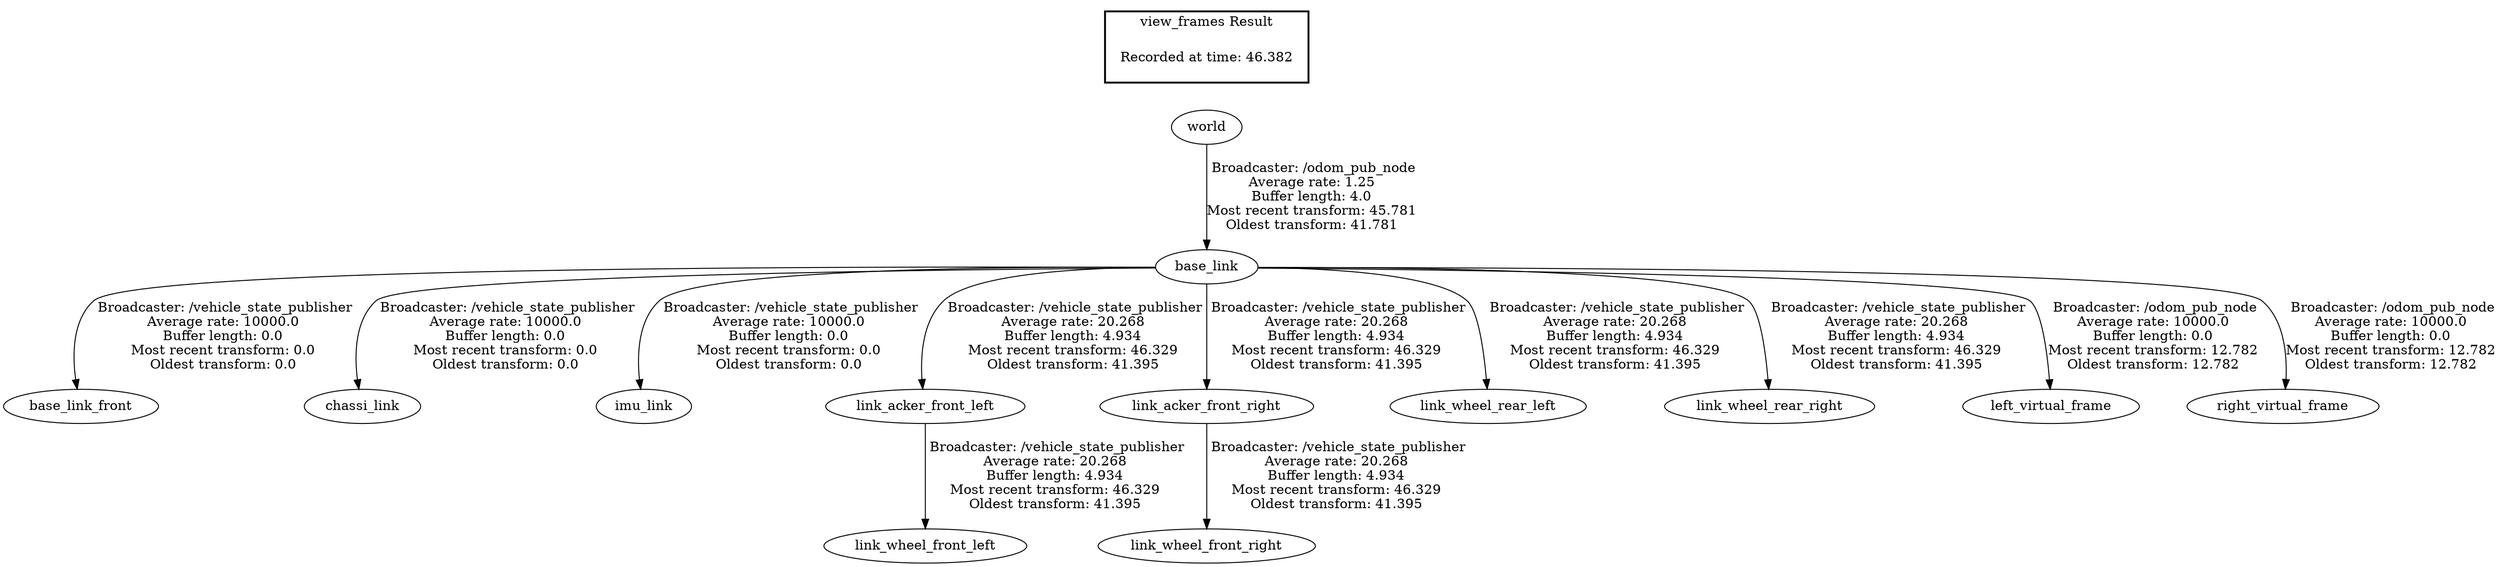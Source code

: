 digraph G {
"base_link" -> "base_link_front"[label=" Broadcaster: /vehicle_state_publisher\nAverage rate: 10000.0\nBuffer length: 0.0\nMost recent transform: 0.0\nOldest transform: 0.0\n"];
"world" -> "base_link"[label=" Broadcaster: /odom_pub_node\nAverage rate: 1.25\nBuffer length: 4.0\nMost recent transform: 45.781\nOldest transform: 41.781\n"];
"base_link" -> "chassi_link"[label=" Broadcaster: /vehicle_state_publisher\nAverage rate: 10000.0\nBuffer length: 0.0\nMost recent transform: 0.0\nOldest transform: 0.0\n"];
"base_link" -> "imu_link"[label=" Broadcaster: /vehicle_state_publisher\nAverage rate: 10000.0\nBuffer length: 0.0\nMost recent transform: 0.0\nOldest transform: 0.0\n"];
"base_link" -> "link_acker_front_left"[label=" Broadcaster: /vehicle_state_publisher\nAverage rate: 20.268\nBuffer length: 4.934\nMost recent transform: 46.329\nOldest transform: 41.395\n"];
"base_link" -> "link_acker_front_right"[label=" Broadcaster: /vehicle_state_publisher\nAverage rate: 20.268\nBuffer length: 4.934\nMost recent transform: 46.329\nOldest transform: 41.395\n"];
"link_acker_front_left" -> "link_wheel_front_left"[label=" Broadcaster: /vehicle_state_publisher\nAverage rate: 20.268\nBuffer length: 4.934\nMost recent transform: 46.329\nOldest transform: 41.395\n"];
"link_acker_front_right" -> "link_wheel_front_right"[label=" Broadcaster: /vehicle_state_publisher\nAverage rate: 20.268\nBuffer length: 4.934\nMost recent transform: 46.329\nOldest transform: 41.395\n"];
"base_link" -> "link_wheel_rear_left"[label=" Broadcaster: /vehicle_state_publisher\nAverage rate: 20.268\nBuffer length: 4.934\nMost recent transform: 46.329\nOldest transform: 41.395\n"];
"base_link" -> "link_wheel_rear_right"[label=" Broadcaster: /vehicle_state_publisher\nAverage rate: 20.268\nBuffer length: 4.934\nMost recent transform: 46.329\nOldest transform: 41.395\n"];
"base_link" -> "left_virtual_frame"[label=" Broadcaster: /odom_pub_node\nAverage rate: 10000.0\nBuffer length: 0.0\nMost recent transform: 12.782\nOldest transform: 12.782\n"];
"base_link" -> "right_virtual_frame"[label=" Broadcaster: /odom_pub_node\nAverage rate: 10000.0\nBuffer length: 0.0\nMost recent transform: 12.782\nOldest transform: 12.782\n"];
edge [style=invis];
 subgraph cluster_legend { style=bold; color=black; label ="view_frames Result";
"Recorded at time: 46.382"[ shape=plaintext ] ;
}->"world";
}